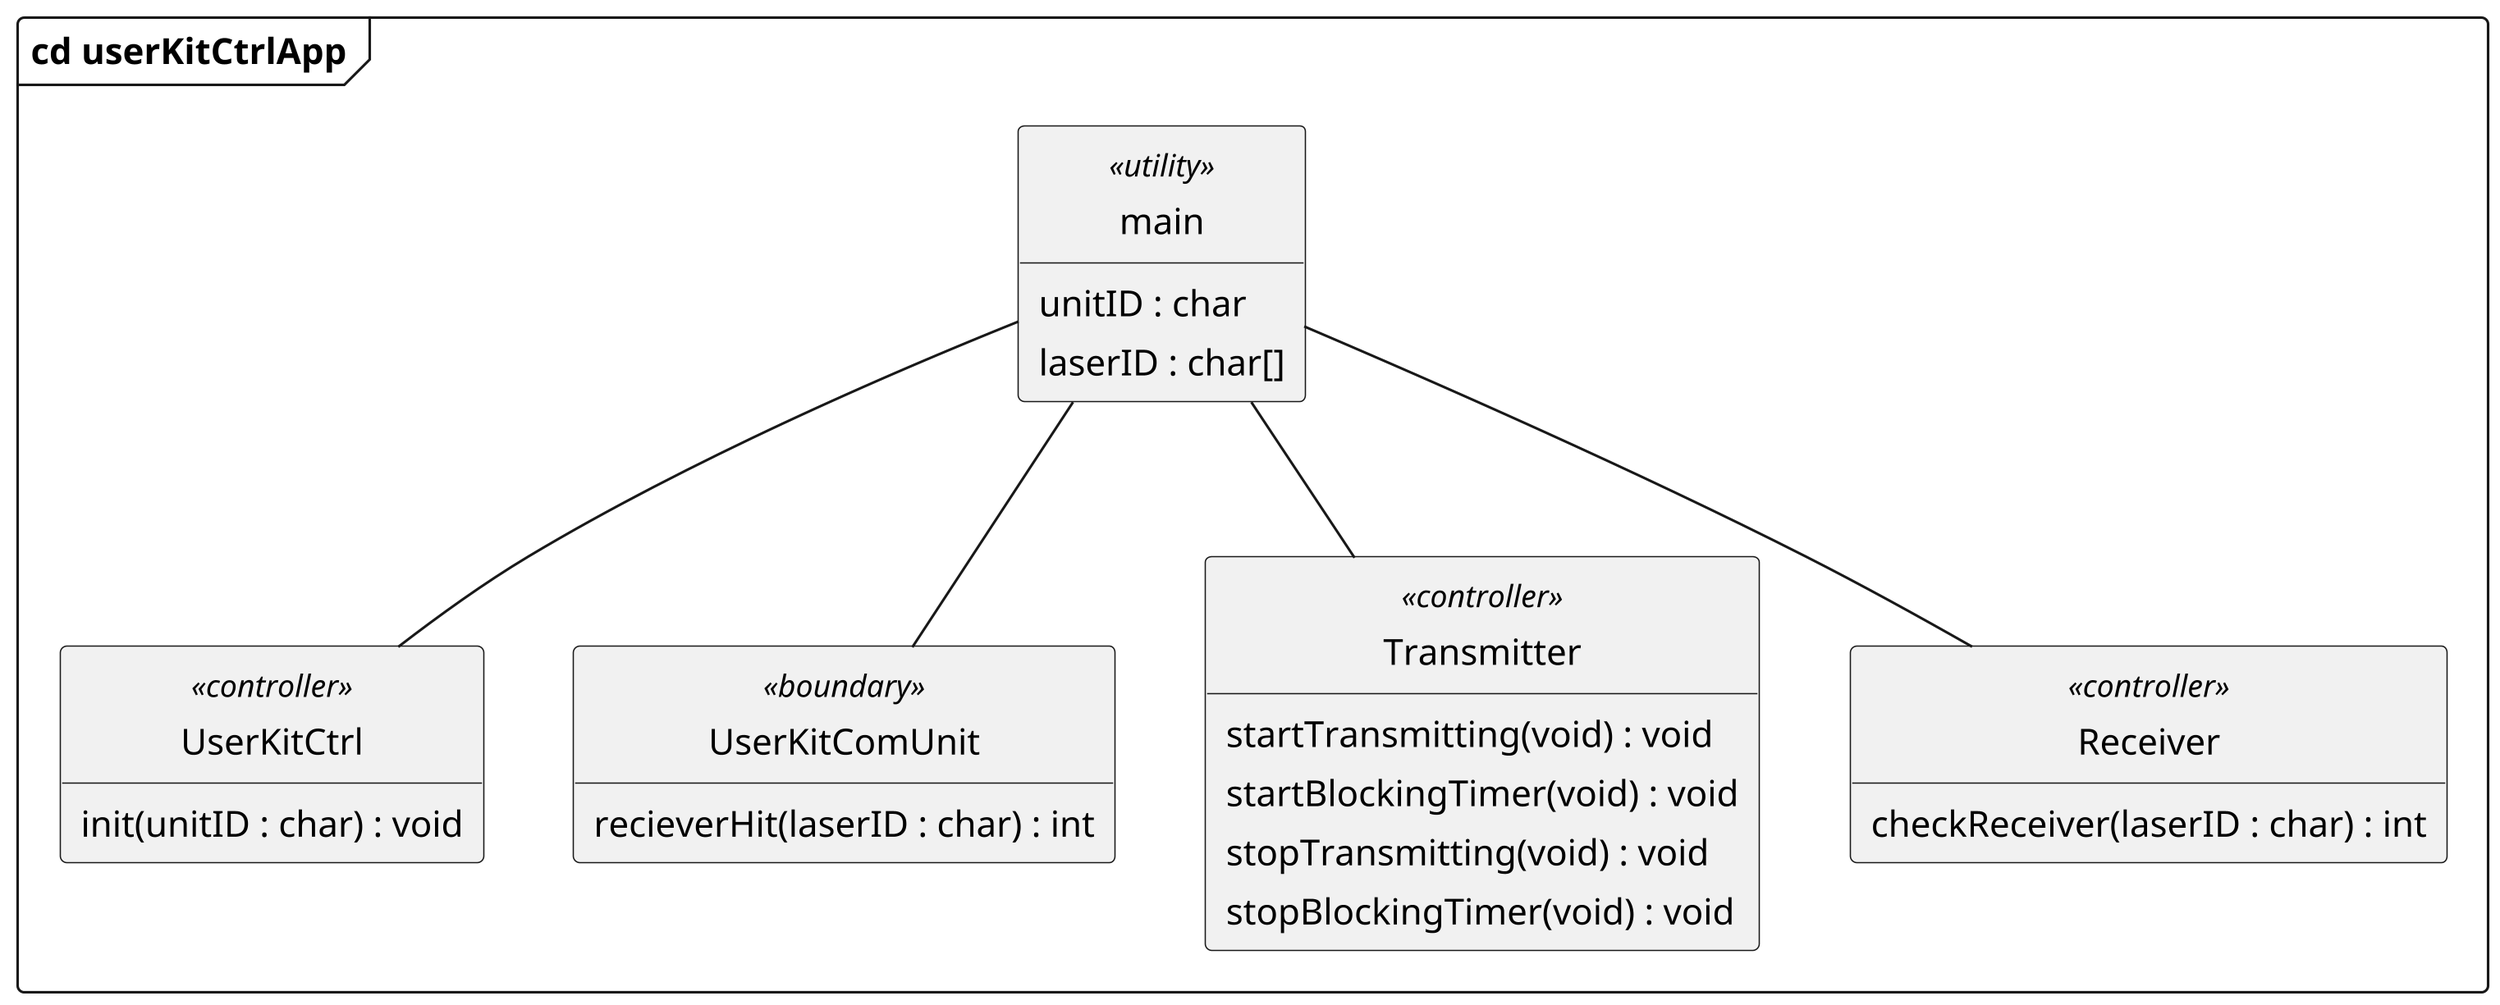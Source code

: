 @startuml UserKitCtrlApp_cd

skinparam {
    monochrome true
    dpi 300
    padding 2
    packageStyle rectangle
    packageStyle frame
    shadowing false
    classAttributeIconSize 0
}
hide circle
hide empty members

frame "cd userKitCtrlApp" {

    class main <<utility>> {
        unitID : char
        laserID : char[]
    }

    class UserKitCtrl <<controller>> {
        init(unitID : char) : void
    }

    class UserKitComUnit <<boundary>> {
        recieverHit(laserID : char) : int
    }

    class Transmitter <<controller>> {
        startTransmitting(void) : void
        startBlockingTimer(void) : void
        stopTransmitting(void) : void
        stopBlockingTimer(void) : void
    }

    class Receiver <<controller>> {
        checkReceiver(laserID : char) : int
    }
}

main -- UserKitCtrl
main -- Transmitter
main -- Receiver
main -- UserKitComUnit

@enduml